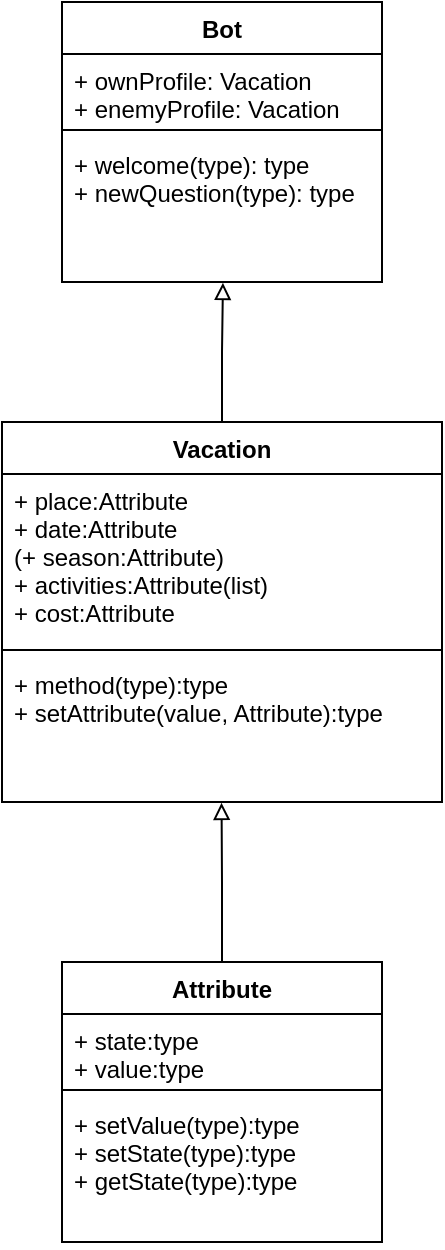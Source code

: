 <mxfile version="20.6.2" type="device"><diagram id="dF2u0eXDbUlNv3cRxd1i" name="Seite-1"><mxGraphModel dx="1422" dy="762" grid="1" gridSize="10" guides="1" tooltips="1" connect="1" arrows="1" fold="1" page="1" pageScale="1" pageWidth="827" pageHeight="1169" math="0" shadow="0"><root><mxCell id="0"/><mxCell id="1" parent="0"/><mxCell id="T7Mq0WWamc3JO62rSLOZ-5" value="Bot" style="swimlane;fontStyle=1;align=center;verticalAlign=top;childLayout=stackLayout;horizontal=1;startSize=26;horizontalStack=0;resizeParent=1;resizeParentMax=0;resizeLast=0;collapsible=1;marginBottom=0;" vertex="1" parent="1"><mxGeometry x="310" y="20" width="160" height="140" as="geometry"/></mxCell><mxCell id="T7Mq0WWamc3JO62rSLOZ-6" value="+ ownProfile: Vacation&#10;+ enemyProfile: Vacation" style="text;strokeColor=none;fillColor=none;align=left;verticalAlign=top;spacingLeft=4;spacingRight=4;overflow=hidden;rotatable=0;points=[[0,0.5],[1,0.5]];portConstraint=eastwest;" vertex="1" parent="T7Mq0WWamc3JO62rSLOZ-5"><mxGeometry y="26" width="160" height="34" as="geometry"/></mxCell><mxCell id="T7Mq0WWamc3JO62rSLOZ-7" value="" style="line;strokeWidth=1;fillColor=none;align=left;verticalAlign=middle;spacingTop=-1;spacingLeft=3;spacingRight=3;rotatable=0;labelPosition=right;points=[];portConstraint=eastwest;strokeColor=inherit;" vertex="1" parent="T7Mq0WWamc3JO62rSLOZ-5"><mxGeometry y="60" width="160" height="8" as="geometry"/></mxCell><mxCell id="T7Mq0WWamc3JO62rSLOZ-8" value="+ welcome(type): type&#10;+ newQuestion(type): type" style="text;strokeColor=none;fillColor=none;align=left;verticalAlign=top;spacingLeft=4;spacingRight=4;overflow=hidden;rotatable=0;points=[[0,0.5],[1,0.5]];portConstraint=eastwest;" vertex="1" parent="T7Mq0WWamc3JO62rSLOZ-5"><mxGeometry y="68" width="160" height="72" as="geometry"/></mxCell><mxCell id="T7Mq0WWamc3JO62rSLOZ-30" style="edgeStyle=orthogonalEdgeStyle;rounded=0;orthogonalLoop=1;jettySize=auto;html=1;entryX=0.499;entryY=1.006;entryDx=0;entryDy=0;entryPerimeter=0;endArrow=block;endFill=0;" edge="1" parent="1" source="T7Mq0WWamc3JO62rSLOZ-9" target="T7Mq0WWamc3JO62rSLOZ-29"><mxGeometry relative="1" as="geometry"/></mxCell><mxCell id="T7Mq0WWamc3JO62rSLOZ-9" value="Attribute" style="swimlane;fontStyle=1;align=center;verticalAlign=top;childLayout=stackLayout;horizontal=1;startSize=26;horizontalStack=0;resizeParent=1;resizeParentMax=0;resizeLast=0;collapsible=1;marginBottom=0;" vertex="1" parent="1"><mxGeometry x="310" y="500" width="160" height="140" as="geometry"/></mxCell><mxCell id="T7Mq0WWamc3JO62rSLOZ-10" value="+ state:type&#10;+ value:type" style="text;strokeColor=none;fillColor=none;align=left;verticalAlign=top;spacingLeft=4;spacingRight=4;overflow=hidden;rotatable=0;points=[[0,0.5],[1,0.5]];portConstraint=eastwest;" vertex="1" parent="T7Mq0WWamc3JO62rSLOZ-9"><mxGeometry y="26" width="160" height="34" as="geometry"/></mxCell><mxCell id="T7Mq0WWamc3JO62rSLOZ-11" value="" style="line;strokeWidth=1;fillColor=none;align=left;verticalAlign=middle;spacingTop=-1;spacingLeft=3;spacingRight=3;rotatable=0;labelPosition=right;points=[];portConstraint=eastwest;strokeColor=inherit;" vertex="1" parent="T7Mq0WWamc3JO62rSLOZ-9"><mxGeometry y="60" width="160" height="8" as="geometry"/></mxCell><mxCell id="T7Mq0WWamc3JO62rSLOZ-12" value="+ setValue(type):type&#10;+ setState(type):type&#10;+ getState(type):type&#10;&#10;" style="text;strokeColor=none;fillColor=none;align=left;verticalAlign=top;spacingLeft=4;spacingRight=4;overflow=hidden;rotatable=0;points=[[0,0.5],[1,0.5]];portConstraint=eastwest;" vertex="1" parent="T7Mq0WWamc3JO62rSLOZ-9"><mxGeometry y="68" width="160" height="72" as="geometry"/></mxCell><mxCell id="T7Mq0WWamc3JO62rSLOZ-17" style="edgeStyle=orthogonalEdgeStyle;rounded=0;orthogonalLoop=1;jettySize=auto;html=1;entryX=0.503;entryY=1.006;entryDx=0;entryDy=0;entryPerimeter=0;endArrow=block;endFill=0;exitX=0.5;exitY=0;exitDx=0;exitDy=0;" edge="1" parent="1" source="T7Mq0WWamc3JO62rSLOZ-26" target="T7Mq0WWamc3JO62rSLOZ-8"><mxGeometry relative="1" as="geometry"><mxPoint x="390" y="230" as="sourcePoint"/></mxGeometry></mxCell><mxCell id="T7Mq0WWamc3JO62rSLOZ-26" value="Vacation" style="swimlane;fontStyle=1;align=center;verticalAlign=top;childLayout=stackLayout;horizontal=1;startSize=26;horizontalStack=0;resizeParent=1;resizeParentMax=0;resizeLast=0;collapsible=1;marginBottom=0;" vertex="1" parent="1"><mxGeometry x="280" y="230" width="220" height="190" as="geometry"/></mxCell><mxCell id="T7Mq0WWamc3JO62rSLOZ-27" value="+ place:Attribute&#10;+ date:Attribute&#10;(+ season:Attribute)&#10;+ activities:Attribute(list)&#10;+ cost:Attribute" style="text;strokeColor=none;fillColor=none;align=left;verticalAlign=top;spacingLeft=4;spacingRight=4;overflow=hidden;rotatable=0;points=[[0,0.5],[1,0.5]];portConstraint=eastwest;" vertex="1" parent="T7Mq0WWamc3JO62rSLOZ-26"><mxGeometry y="26" width="220" height="84" as="geometry"/></mxCell><mxCell id="T7Mq0WWamc3JO62rSLOZ-28" value="" style="line;strokeWidth=1;fillColor=none;align=left;verticalAlign=middle;spacingTop=-1;spacingLeft=3;spacingRight=3;rotatable=0;labelPosition=right;points=[];portConstraint=eastwest;strokeColor=inherit;" vertex="1" parent="T7Mq0WWamc3JO62rSLOZ-26"><mxGeometry y="110" width="220" height="8" as="geometry"/></mxCell><mxCell id="T7Mq0WWamc3JO62rSLOZ-29" value="+ method(type):type&#10;+ setAttribute(value, Attribute):type&#10;" style="text;strokeColor=none;fillColor=none;align=left;verticalAlign=top;spacingLeft=4;spacingRight=4;overflow=hidden;rotatable=0;points=[[0,0.5],[1,0.5]];portConstraint=eastwest;" vertex="1" parent="T7Mq0WWamc3JO62rSLOZ-26"><mxGeometry y="118" width="220" height="72" as="geometry"/></mxCell></root></mxGraphModel></diagram></mxfile>